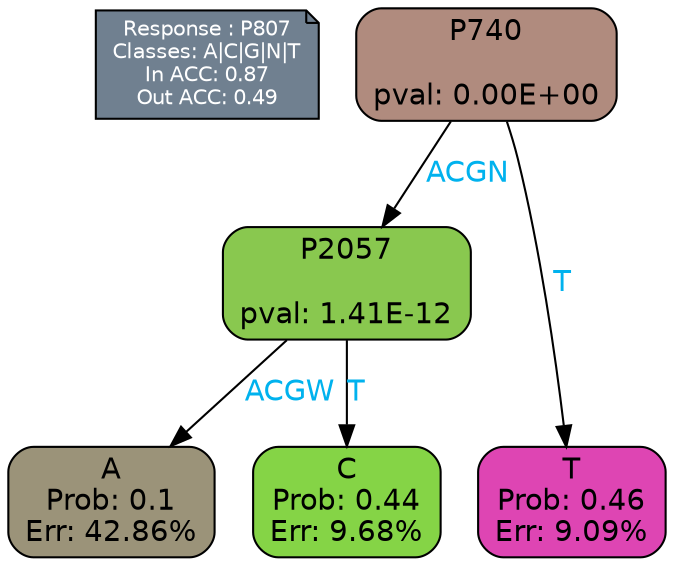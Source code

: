 digraph Tree {
node [shape=box, style="filled, rounded", color="black", fontname=helvetica] ;
graph [ranksep=equally, splines=polylines, bgcolor=transparent, dpi=600] ;
edge [fontname=helvetica] ;
LEGEND [label="Response : P807
Classes: A|C|G|N|T
In ACC: 0.87
Out ACC: 0.49
",shape=note,align=left,style=filled,fillcolor="slategray",fontcolor="white",fontsize=10];1 [label="P740

pval: 0.00E+00", fillcolor="#b08b7e"] ;
2 [label="P2057

pval: 1.41E-12", fillcolor="#89c84f"] ;
3 [label="A
Prob: 0.1
Err: 42.86%", fillcolor="#9b9379"] ;
4 [label="C
Prob: 0.44
Err: 9.68%", fillcolor="#85d446"] ;
5 [label="T
Prob: 0.46
Err: 9.09%", fillcolor="#de45b3"] ;
1 -> 2 [label="ACGN",fontcolor=deepskyblue2] ;
1 -> 5 [label="T",fontcolor=deepskyblue2] ;
2 -> 3 [label="ACGW",fontcolor=deepskyblue2] ;
2 -> 4 [label="T",fontcolor=deepskyblue2] ;
{rank = same; 3;4;5;}{rank = same; LEGEND;1;}}